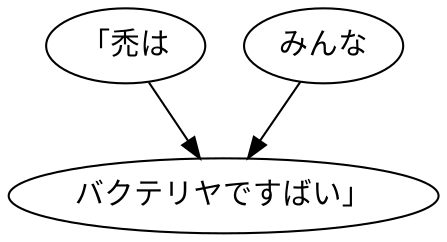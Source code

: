 digraph graph3021 {
	node0 [label="「禿は"];
	node1 [label="みんな"];
	node2 [label="バクテリヤですばい」"];
	node0 -> node2;
	node1 -> node2;
}
